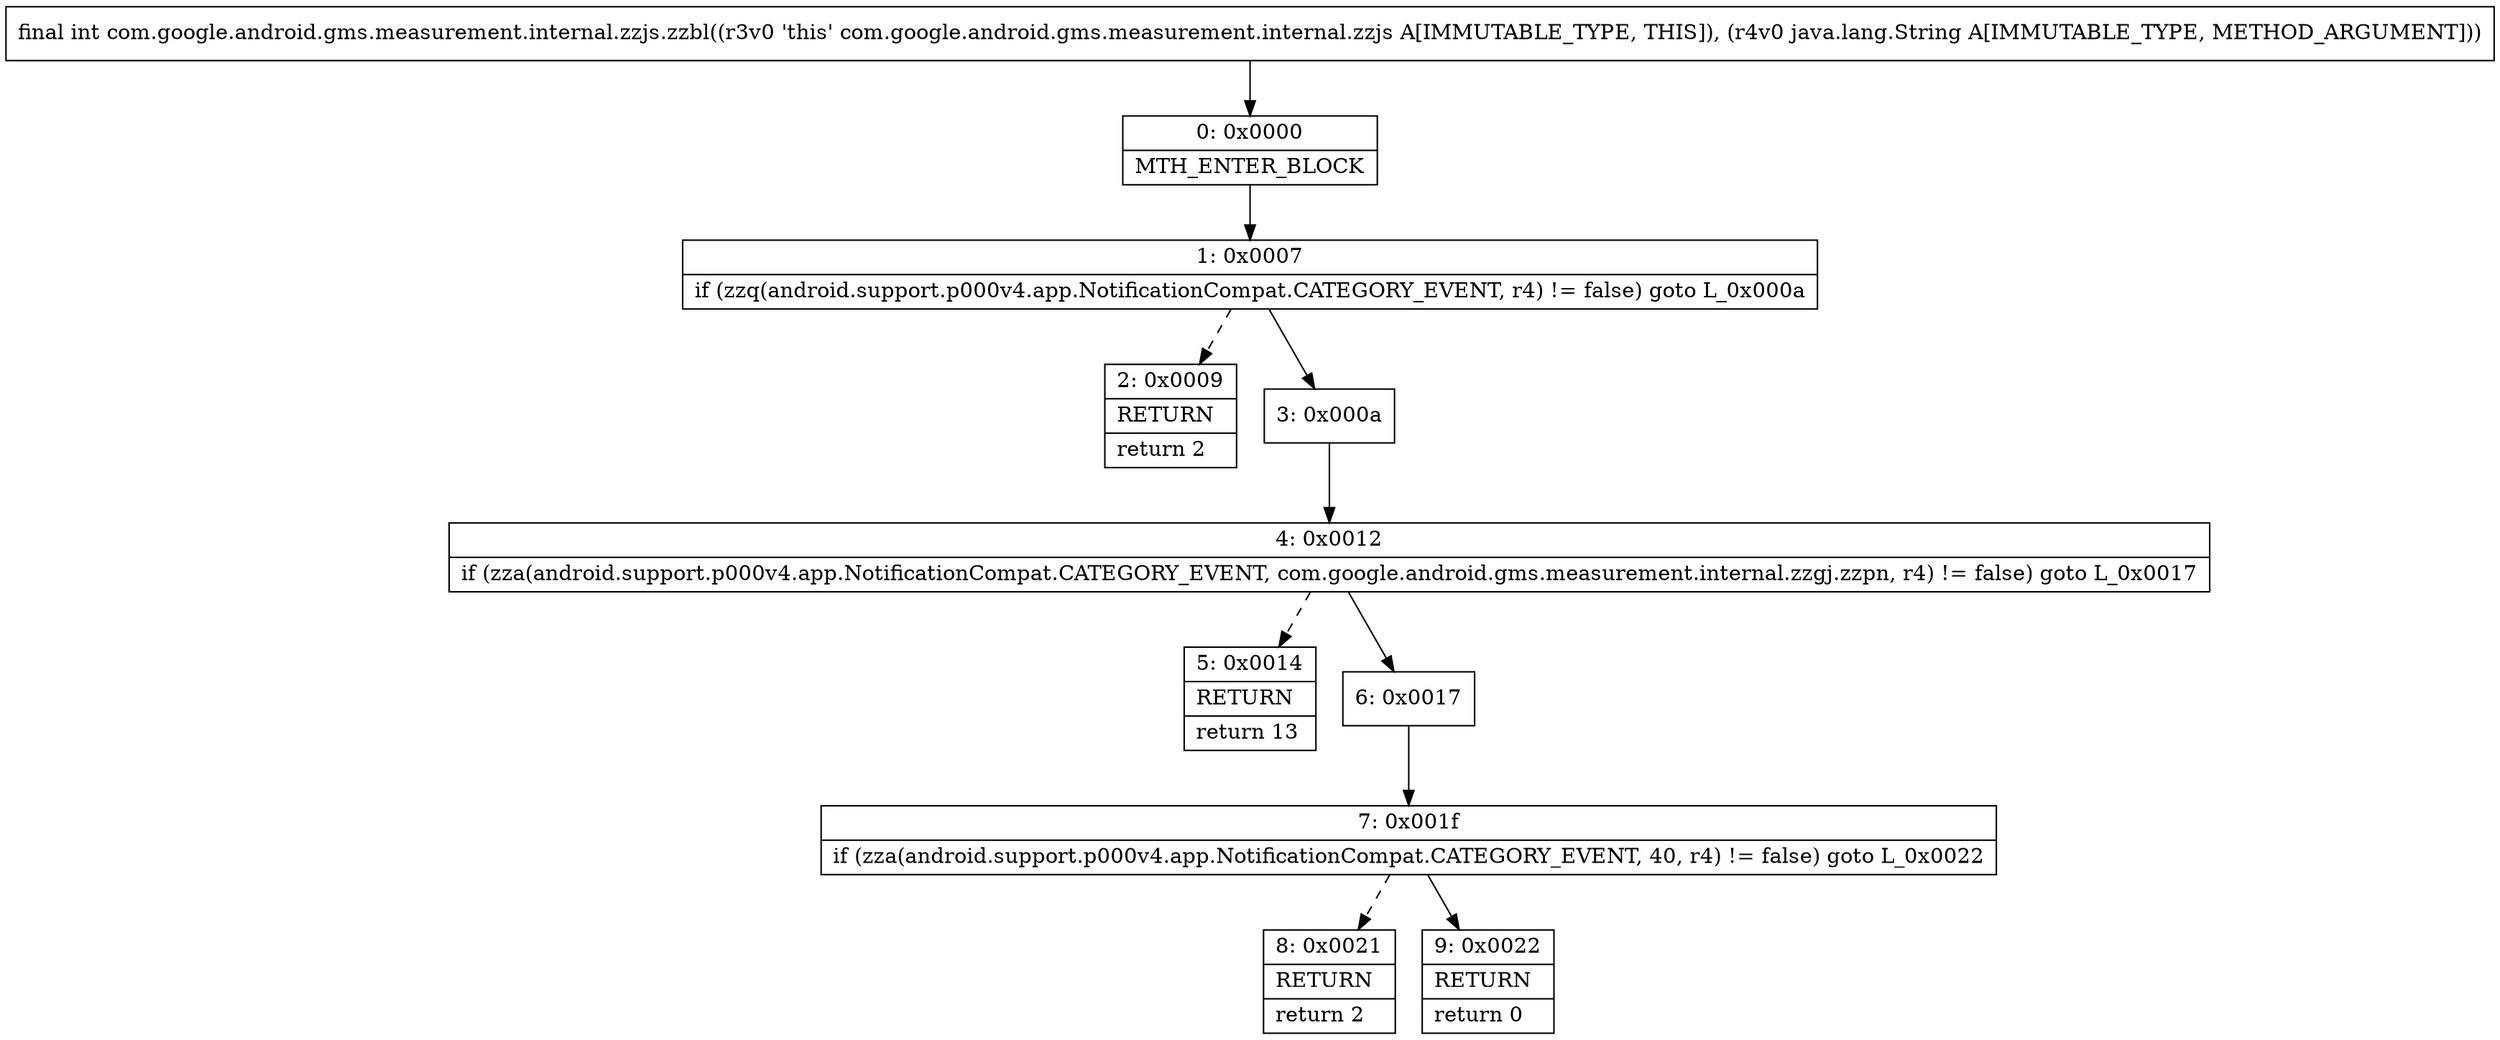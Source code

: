 digraph "CFG forcom.google.android.gms.measurement.internal.zzjs.zzbl(Ljava\/lang\/String;)I" {
Node_0 [shape=record,label="{0\:\ 0x0000|MTH_ENTER_BLOCK\l}"];
Node_1 [shape=record,label="{1\:\ 0x0007|if (zzq(android.support.p000v4.app.NotificationCompat.CATEGORY_EVENT, r4) != false) goto L_0x000a\l}"];
Node_2 [shape=record,label="{2\:\ 0x0009|RETURN\l|return 2\l}"];
Node_3 [shape=record,label="{3\:\ 0x000a}"];
Node_4 [shape=record,label="{4\:\ 0x0012|if (zza(android.support.p000v4.app.NotificationCompat.CATEGORY_EVENT, com.google.android.gms.measurement.internal.zzgj.zzpn, r4) != false) goto L_0x0017\l}"];
Node_5 [shape=record,label="{5\:\ 0x0014|RETURN\l|return 13\l}"];
Node_6 [shape=record,label="{6\:\ 0x0017}"];
Node_7 [shape=record,label="{7\:\ 0x001f|if (zza(android.support.p000v4.app.NotificationCompat.CATEGORY_EVENT, 40, r4) != false) goto L_0x0022\l}"];
Node_8 [shape=record,label="{8\:\ 0x0021|RETURN\l|return 2\l}"];
Node_9 [shape=record,label="{9\:\ 0x0022|RETURN\l|return 0\l}"];
MethodNode[shape=record,label="{final int com.google.android.gms.measurement.internal.zzjs.zzbl((r3v0 'this' com.google.android.gms.measurement.internal.zzjs A[IMMUTABLE_TYPE, THIS]), (r4v0 java.lang.String A[IMMUTABLE_TYPE, METHOD_ARGUMENT])) }"];
MethodNode -> Node_0;
Node_0 -> Node_1;
Node_1 -> Node_2[style=dashed];
Node_1 -> Node_3;
Node_3 -> Node_4;
Node_4 -> Node_5[style=dashed];
Node_4 -> Node_6;
Node_6 -> Node_7;
Node_7 -> Node_8[style=dashed];
Node_7 -> Node_9;
}

